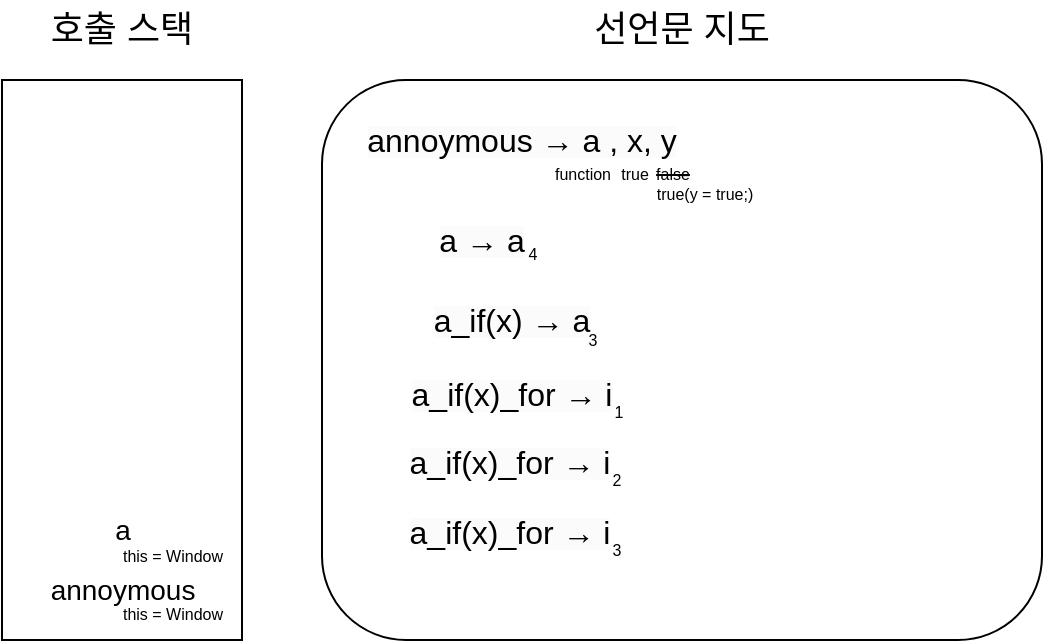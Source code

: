 <mxfile version="20.7.4" type="device"><diagram id="dOBc6UHDwkZzxnpH1SMc" name="페이지-1"><mxGraphModel dx="650" dy="613" grid="1" gridSize="10" guides="1" tooltips="1" connect="1" arrows="1" fold="1" page="1" pageScale="1" pageWidth="827" pageHeight="1169" math="0" shadow="0"><root><mxCell id="0"/><mxCell id="1" parent="0"/><mxCell id="YRdBFObAq5_5k6wKBwcw-1" value="&lt;br&gt;" style="rounded=0;whiteSpace=wrap;html=1;" vertex="1" parent="1"><mxGeometry x="160" y="120" width="120" height="280" as="geometry"/></mxCell><mxCell id="YRdBFObAq5_5k6wKBwcw-2" value="" style="rounded=1;whiteSpace=wrap;html=1;" vertex="1" parent="1"><mxGeometry x="320" y="120" width="360" height="280" as="geometry"/></mxCell><mxCell id="YRdBFObAq5_5k6wKBwcw-3" value="&lt;font style=&quot;font-size: 18px;&quot;&gt;선언문 지도&lt;/font&gt;" style="text;html=1;strokeColor=none;fillColor=none;align=center;verticalAlign=middle;whiteSpace=wrap;rounded=0;fontSize=14;" vertex="1" parent="1"><mxGeometry x="450" y="80" width="100" height="30" as="geometry"/></mxCell><mxCell id="YRdBFObAq5_5k6wKBwcw-4" value="&lt;font style=&quot;font-size: 18px;&quot;&gt;호출 스택&lt;/font&gt;" style="text;html=1;strokeColor=none;fillColor=none;align=center;verticalAlign=middle;whiteSpace=wrap;rounded=0;fontSize=14;" vertex="1" parent="1"><mxGeometry x="175" y="80" width="90" height="30" as="geometry"/></mxCell><mxCell id="YRdBFObAq5_5k6wKBwcw-6" value="&lt;span style=&quot;color: rgb(0, 0, 0); font-family: Helvetica; font-style: normal; font-variant-ligatures: normal; font-variant-caps: normal; font-weight: 400; letter-spacing: normal; orphans: 2; text-align: center; text-indent: 0px; text-transform: none; widows: 2; word-spacing: 0px; -webkit-text-stroke-width: 0px; background-color: rgb(251, 251, 251); text-decoration-thickness: initial; text-decoration-style: initial; text-decoration-color: initial; float: none; display: inline !important;&quot;&gt;&lt;font style=&quot;font-size: 16px;&quot;&gt;annoymous → a , x, y&lt;/font&gt;&lt;/span&gt;" style="text;html=1;strokeColor=none;fillColor=none;align=center;verticalAlign=middle;whiteSpace=wrap;rounded=0;fontSize=14;" vertex="1" parent="1"><mxGeometry x="340" y="140" width="160" height="20" as="geometry"/></mxCell><mxCell id="YRdBFObAq5_5k6wKBwcw-8" value="&lt;font style=&quot;font-size: 8px;&quot;&gt;function&lt;/font&gt;" style="text;html=1;align=center;verticalAlign=middle;resizable=0;points=[];autosize=1;strokeColor=none;fillColor=none;fontSize=14;" vertex="1" parent="1"><mxGeometry x="425" y="150" width="50" height="30" as="geometry"/></mxCell><mxCell id="YRdBFObAq5_5k6wKBwcw-9" value="&lt;font style=&quot;font-size: 8px;&quot;&gt;true&lt;/font&gt;" style="text;html=1;align=center;verticalAlign=middle;resizable=0;points=[];autosize=1;strokeColor=none;fillColor=none;fontSize=14;" vertex="1" parent="1"><mxGeometry x="456" y="150" width="40" height="30" as="geometry"/></mxCell><mxCell id="YRdBFObAq5_5k6wKBwcw-10" value="&lt;font style=&quot;font-size: 8px;&quot;&gt;&lt;strike&gt;false&lt;/strike&gt;&lt;/font&gt;" style="text;html=1;align=center;verticalAlign=middle;resizable=0;points=[];autosize=1;strokeColor=none;fillColor=none;fontSize=14;" vertex="1" parent="1"><mxGeometry x="475" y="150" width="40" height="30" as="geometry"/></mxCell><mxCell id="YRdBFObAq5_5k6wKBwcw-11" value="&lt;span style=&quot;color: rgb(0, 0, 0); font-family: Helvetica; font-style: normal; font-variant-ligatures: normal; font-variant-caps: normal; font-weight: 400; letter-spacing: normal; orphans: 2; text-align: center; text-indent: 0px; text-transform: none; widows: 2; word-spacing: 0px; -webkit-text-stroke-width: 0px; background-color: rgb(251, 251, 251); text-decoration-thickness: initial; text-decoration-style: initial; text-decoration-color: initial; float: none; display: inline !important;&quot;&gt;&lt;font style=&quot;font-size: 16px;&quot;&gt;a_if(x) → a&lt;/font&gt;&lt;/span&gt;" style="text;html=1;strokeColor=none;fillColor=none;align=center;verticalAlign=middle;whiteSpace=wrap;rounded=0;fontSize=14;" vertex="1" parent="1"><mxGeometry x="340" y="230" width="150" height="20" as="geometry"/></mxCell><mxCell id="YRdBFObAq5_5k6wKBwcw-14" value="" style="group" vertex="1" connectable="0" parent="1"><mxGeometry x="170" y="360" width="110" height="40" as="geometry"/></mxCell><mxCell id="YRdBFObAq5_5k6wKBwcw-12" value="&lt;span style=&quot;font-size: 14px;&quot;&gt;annoymous&lt;/span&gt;" style="text;html=1;align=center;verticalAlign=middle;resizable=0;points=[];autosize=1;strokeColor=none;fillColor=none;fontSize=8;" vertex="1" parent="YRdBFObAq5_5k6wKBwcw-14"><mxGeometry width="100" height="30" as="geometry"/></mxCell><mxCell id="YRdBFObAq5_5k6wKBwcw-13" value="&lt;font style=&quot;font-size: 8px;&quot;&gt;this = Window&lt;/font&gt;" style="text;html=1;align=center;verticalAlign=middle;resizable=0;points=[];autosize=1;strokeColor=none;fillColor=none;fontSize=14;" vertex="1" parent="YRdBFObAq5_5k6wKBwcw-14"><mxGeometry x="40" y="10" width="70" height="30" as="geometry"/></mxCell><mxCell id="YRdBFObAq5_5k6wKBwcw-15" value="" style="group" vertex="1" connectable="0" parent="1"><mxGeometry x="170" y="330" width="110" height="40" as="geometry"/></mxCell><mxCell id="YRdBFObAq5_5k6wKBwcw-16" value="&lt;span style=&quot;font-size: 14px;&quot;&gt;a&lt;/span&gt;" style="text;html=1;align=center;verticalAlign=middle;resizable=0;points=[];autosize=1;strokeColor=none;fillColor=none;fontSize=8;" vertex="1" parent="YRdBFObAq5_5k6wKBwcw-15"><mxGeometry x="35" width="30" height="30" as="geometry"/></mxCell><mxCell id="YRdBFObAq5_5k6wKBwcw-17" value="&lt;font style=&quot;font-size: 8px;&quot;&gt;this = Window&lt;/font&gt;" style="text;html=1;align=center;verticalAlign=middle;resizable=0;points=[];autosize=1;strokeColor=none;fillColor=none;fontSize=14;" vertex="1" parent="YRdBFObAq5_5k6wKBwcw-15"><mxGeometry x="40" y="11" width="70" height="30" as="geometry"/></mxCell><mxCell id="YRdBFObAq5_5k6wKBwcw-18" value="&lt;font style=&quot;font-size: 8px;&quot;&gt;4&lt;/font&gt;" style="text;html=1;align=center;verticalAlign=middle;resizable=0;points=[];autosize=1;strokeColor=none;fillColor=none;fontSize=14;" vertex="1" parent="1"><mxGeometry x="410" y="190" width="30" height="30" as="geometry"/></mxCell><mxCell id="YRdBFObAq5_5k6wKBwcw-19" value="&lt;font style=&quot;font-size: 8px;&quot;&gt;true(y = true;)&lt;/font&gt;" style="text;html=1;align=center;verticalAlign=middle;resizable=0;points=[];autosize=1;strokeColor=none;fillColor=none;fontSize=14;" vertex="1" parent="1"><mxGeometry x="476" y="160" width="70" height="30" as="geometry"/></mxCell><mxCell id="YRdBFObAq5_5k6wKBwcw-20" value="&lt;span style=&quot;color: rgb(0, 0, 0); font-family: Helvetica; font-style: normal; font-variant-ligatures: normal; font-variant-caps: normal; font-weight: 400; letter-spacing: normal; orphans: 2; text-align: center; text-indent: 0px; text-transform: none; widows: 2; word-spacing: 0px; -webkit-text-stroke-width: 0px; background-color: rgb(251, 251, 251); text-decoration-thickness: initial; text-decoration-style: initial; text-decoration-color: initial; float: none; display: inline !important;&quot;&gt;&lt;font style=&quot;font-size: 16px;&quot;&gt;a → a&lt;/font&gt;&lt;/span&gt;" style="text;html=1;strokeColor=none;fillColor=none;align=center;verticalAlign=middle;whiteSpace=wrap;rounded=0;fontSize=14;" vertex="1" parent="1"><mxGeometry x="340" y="190" width="120" height="20" as="geometry"/></mxCell><mxCell id="YRdBFObAq5_5k6wKBwcw-22" value="3" style="text;html=1;align=center;verticalAlign=middle;resizable=0;points=[];autosize=1;strokeColor=none;fillColor=none;fontSize=8;" vertex="1" parent="1"><mxGeometry x="440" y="240" width="30" height="20" as="geometry"/></mxCell><mxCell id="YRdBFObAq5_5k6wKBwcw-29" value="" style="group" vertex="1" connectable="0" parent="1"><mxGeometry x="340" y="270" width="150" height="20" as="geometry"/></mxCell><mxCell id="YRdBFObAq5_5k6wKBwcw-24" value="&lt;span style=&quot;color: rgb(0, 0, 0); font-family: Helvetica; font-style: normal; font-variant-ligatures: normal; font-variant-caps: normal; font-weight: 400; letter-spacing: normal; orphans: 2; text-align: center; text-indent: 0px; text-transform: none; widows: 2; word-spacing: 0px; -webkit-text-stroke-width: 0px; background-color: rgb(251, 251, 251); text-decoration-thickness: initial; text-decoration-style: initial; text-decoration-color: initial; float: none; display: inline !important;&quot;&gt;&lt;font style=&quot;font-size: 16px;&quot;&gt;a_if(x)_for → i&lt;/font&gt;&lt;/span&gt;" style="text;html=1;strokeColor=none;fillColor=none;align=center;verticalAlign=middle;whiteSpace=wrap;rounded=0;fontSize=14;" vertex="1" parent="YRdBFObAq5_5k6wKBwcw-29"><mxGeometry width="150" height="13.793" as="geometry"/></mxCell><mxCell id="YRdBFObAq5_5k6wKBwcw-28" value="1" style="text;html=1;align=center;verticalAlign=middle;resizable=0;points=[];autosize=1;strokeColor=none;fillColor=none;fontSize=8;" vertex="1" parent="YRdBFObAq5_5k6wKBwcw-29"><mxGeometry x="113" y="6.207" width="30" height="20" as="geometry"/></mxCell><mxCell id="YRdBFObAq5_5k6wKBwcw-30" value="" style="group" vertex="1" connectable="0" parent="1"><mxGeometry x="339" y="301" width="150" height="29" as="geometry"/></mxCell><mxCell id="YRdBFObAq5_5k6wKBwcw-31" value="&lt;span style=&quot;color: rgb(0, 0, 0); font-family: Helvetica; font-style: normal; font-variant-ligatures: normal; font-variant-caps: normal; font-weight: 400; letter-spacing: normal; orphans: 2; text-align: center; text-indent: 0px; text-transform: none; widows: 2; word-spacing: 0px; -webkit-text-stroke-width: 0px; background-color: rgb(251, 251, 251); text-decoration-thickness: initial; text-decoration-style: initial; text-decoration-color: initial; float: none; display: inline !important;&quot;&gt;&lt;font style=&quot;font-size: 16px;&quot;&gt;a_if(x)_for → i&lt;/font&gt;&lt;/span&gt;" style="text;html=1;strokeColor=none;fillColor=none;align=center;verticalAlign=middle;whiteSpace=wrap;rounded=0;fontSize=14;" vertex="1" parent="YRdBFObAq5_5k6wKBwcw-30"><mxGeometry width="150" height="20" as="geometry"/></mxCell><mxCell id="YRdBFObAq5_5k6wKBwcw-32" value="2" style="text;html=1;align=center;verticalAlign=middle;resizable=0;points=[];autosize=1;strokeColor=none;fillColor=none;fontSize=8;" vertex="1" parent="YRdBFObAq5_5k6wKBwcw-30"><mxGeometry x="113" y="9" width="30" height="20" as="geometry"/></mxCell><mxCell id="YRdBFObAq5_5k6wKBwcw-33" value="" style="group" vertex="1" connectable="0" parent="1"><mxGeometry x="339" y="335.5" width="150" height="29" as="geometry"/></mxCell><mxCell id="YRdBFObAq5_5k6wKBwcw-34" value="&lt;span style=&quot;color: rgb(0, 0, 0); font-family: Helvetica; font-style: normal; font-variant-ligatures: normal; font-variant-caps: normal; font-weight: 400; letter-spacing: normal; orphans: 2; text-align: center; text-indent: 0px; text-transform: none; widows: 2; word-spacing: 0px; -webkit-text-stroke-width: 0px; background-color: rgb(251, 251, 251); text-decoration-thickness: initial; text-decoration-style: initial; text-decoration-color: initial; float: none; display: inline !important;&quot;&gt;&lt;font style=&quot;font-size: 16px;&quot;&gt;a_if(x)_for → i&lt;/font&gt;&lt;/span&gt;" style="text;html=1;strokeColor=none;fillColor=none;align=center;verticalAlign=middle;whiteSpace=wrap;rounded=0;fontSize=14;" vertex="1" parent="YRdBFObAq5_5k6wKBwcw-33"><mxGeometry width="150" height="20" as="geometry"/></mxCell><mxCell id="YRdBFObAq5_5k6wKBwcw-35" value="3" style="text;html=1;align=center;verticalAlign=middle;resizable=0;points=[];autosize=1;strokeColor=none;fillColor=none;fontSize=8;" vertex="1" parent="YRdBFObAq5_5k6wKBwcw-33"><mxGeometry x="113" y="9" width="30" height="20" as="geometry"/></mxCell></root></mxGraphModel></diagram></mxfile>